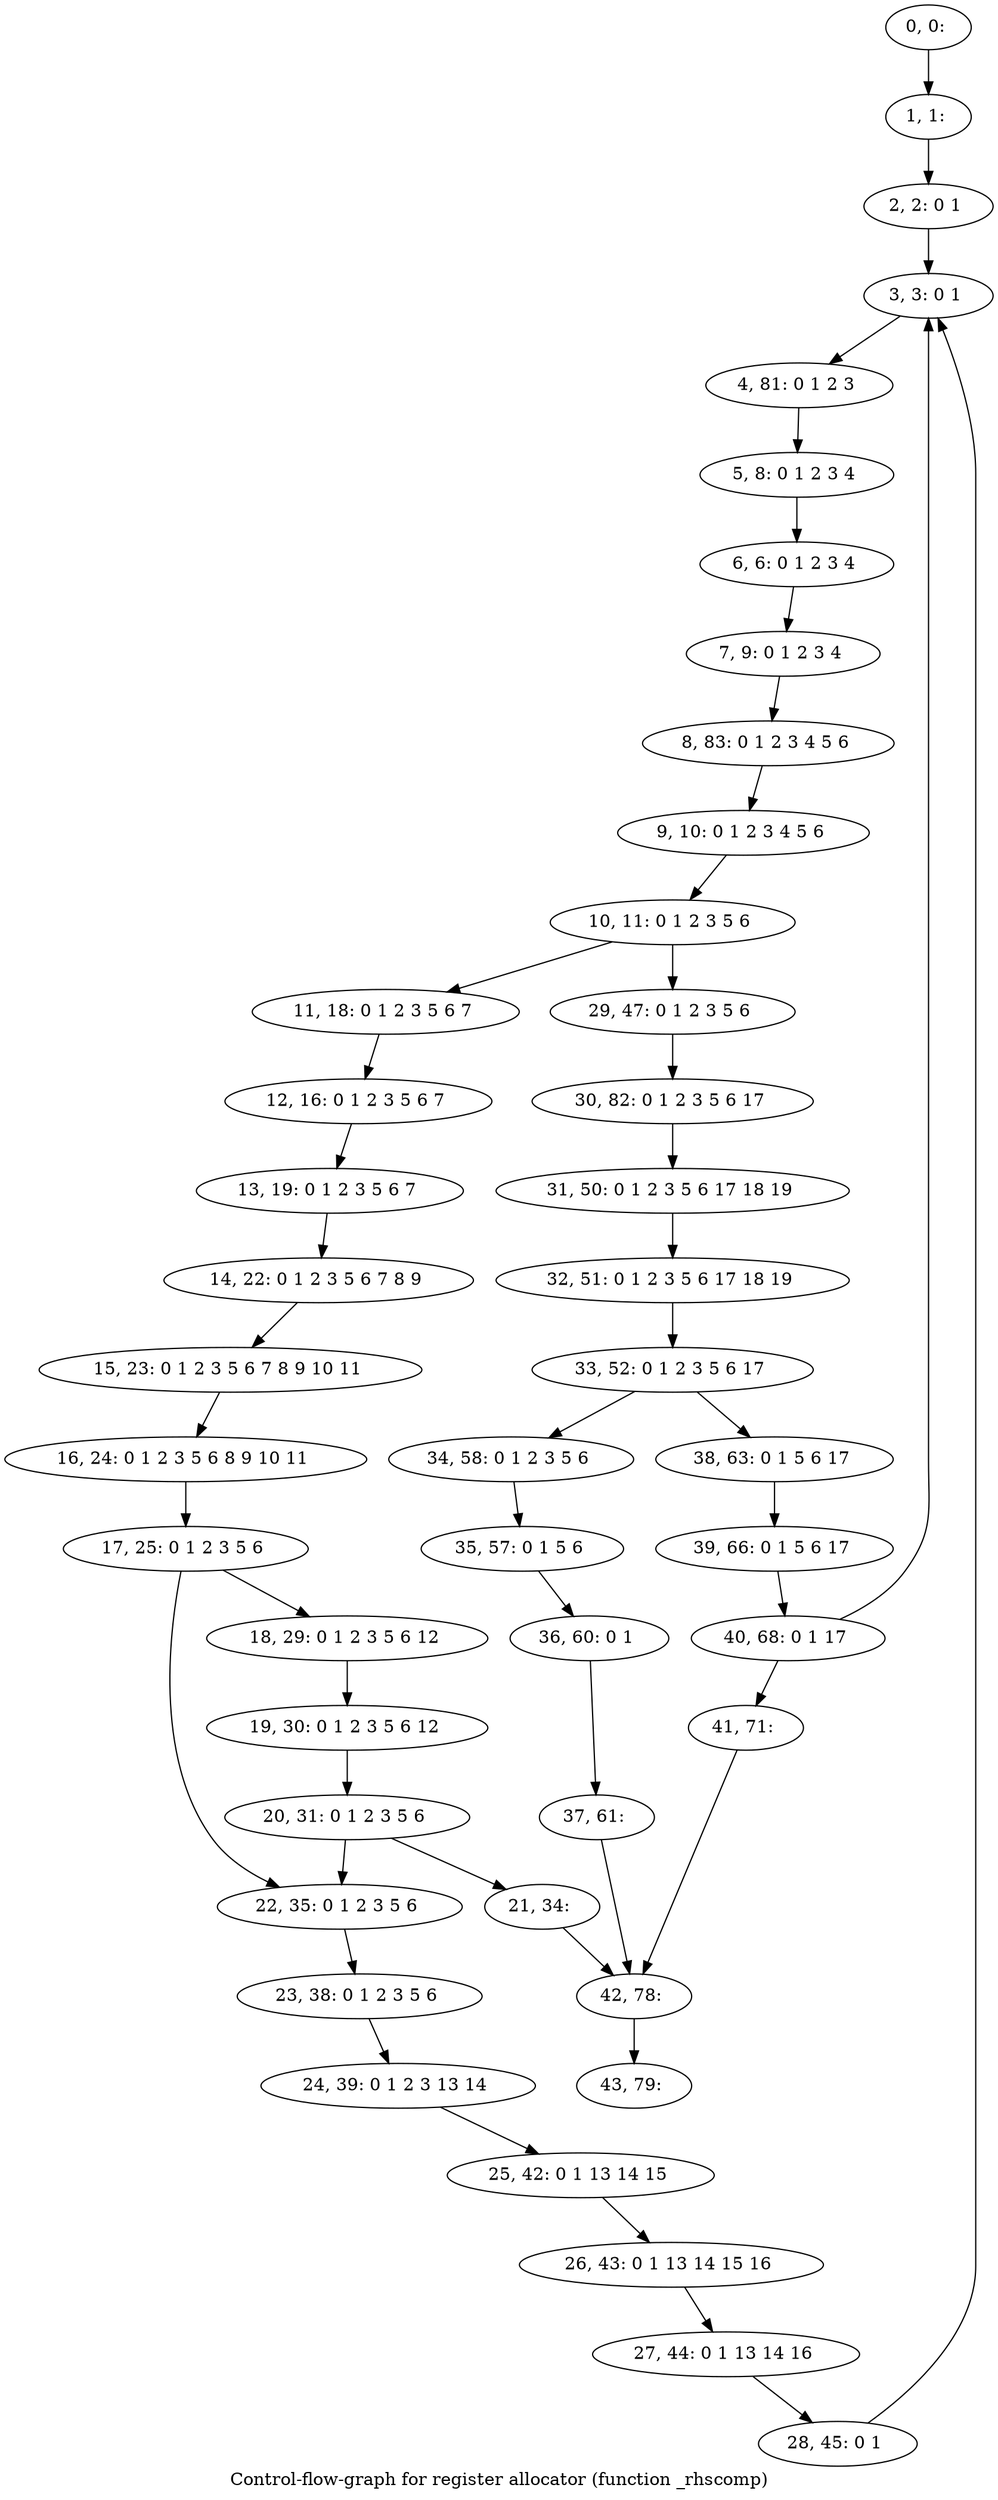 digraph G {
graph [label="Control-flow-graph for register allocator (function _rhscomp)"]
0[label="0, 0: "];
1[label="1, 1: "];
2[label="2, 2: 0 1 "];
3[label="3, 3: 0 1 "];
4[label="4, 81: 0 1 2 3 "];
5[label="5, 8: 0 1 2 3 4 "];
6[label="6, 6: 0 1 2 3 4 "];
7[label="7, 9: 0 1 2 3 4 "];
8[label="8, 83: 0 1 2 3 4 5 6 "];
9[label="9, 10: 0 1 2 3 4 5 6 "];
10[label="10, 11: 0 1 2 3 5 6 "];
11[label="11, 18: 0 1 2 3 5 6 7 "];
12[label="12, 16: 0 1 2 3 5 6 7 "];
13[label="13, 19: 0 1 2 3 5 6 7 "];
14[label="14, 22: 0 1 2 3 5 6 7 8 9 "];
15[label="15, 23: 0 1 2 3 5 6 7 8 9 10 11 "];
16[label="16, 24: 0 1 2 3 5 6 8 9 10 11 "];
17[label="17, 25: 0 1 2 3 5 6 "];
18[label="18, 29: 0 1 2 3 5 6 12 "];
19[label="19, 30: 0 1 2 3 5 6 12 "];
20[label="20, 31: 0 1 2 3 5 6 "];
21[label="21, 34: "];
22[label="22, 35: 0 1 2 3 5 6 "];
23[label="23, 38: 0 1 2 3 5 6 "];
24[label="24, 39: 0 1 2 3 13 14 "];
25[label="25, 42: 0 1 13 14 15 "];
26[label="26, 43: 0 1 13 14 15 16 "];
27[label="27, 44: 0 1 13 14 16 "];
28[label="28, 45: 0 1 "];
29[label="29, 47: 0 1 2 3 5 6 "];
30[label="30, 82: 0 1 2 3 5 6 17 "];
31[label="31, 50: 0 1 2 3 5 6 17 18 19 "];
32[label="32, 51: 0 1 2 3 5 6 17 18 19 "];
33[label="33, 52: 0 1 2 3 5 6 17 "];
34[label="34, 58: 0 1 2 3 5 6 "];
35[label="35, 57: 0 1 5 6 "];
36[label="36, 60: 0 1 "];
37[label="37, 61: "];
38[label="38, 63: 0 1 5 6 17 "];
39[label="39, 66: 0 1 5 6 17 "];
40[label="40, 68: 0 1 17 "];
41[label="41, 71: "];
42[label="42, 78: "];
43[label="43, 79: "];
0->1 ;
1->2 ;
2->3 ;
3->4 ;
4->5 ;
5->6 ;
6->7 ;
7->8 ;
8->9 ;
9->10 ;
10->11 ;
10->29 ;
11->12 ;
12->13 ;
13->14 ;
14->15 ;
15->16 ;
16->17 ;
17->18 ;
17->22 ;
18->19 ;
19->20 ;
20->21 ;
20->22 ;
21->42 ;
22->23 ;
23->24 ;
24->25 ;
25->26 ;
26->27 ;
27->28 ;
28->3 ;
29->30 ;
30->31 ;
31->32 ;
32->33 ;
33->34 ;
33->38 ;
34->35 ;
35->36 ;
36->37 ;
37->42 ;
38->39 ;
39->40 ;
40->41 ;
40->3 ;
41->42 ;
42->43 ;
}
